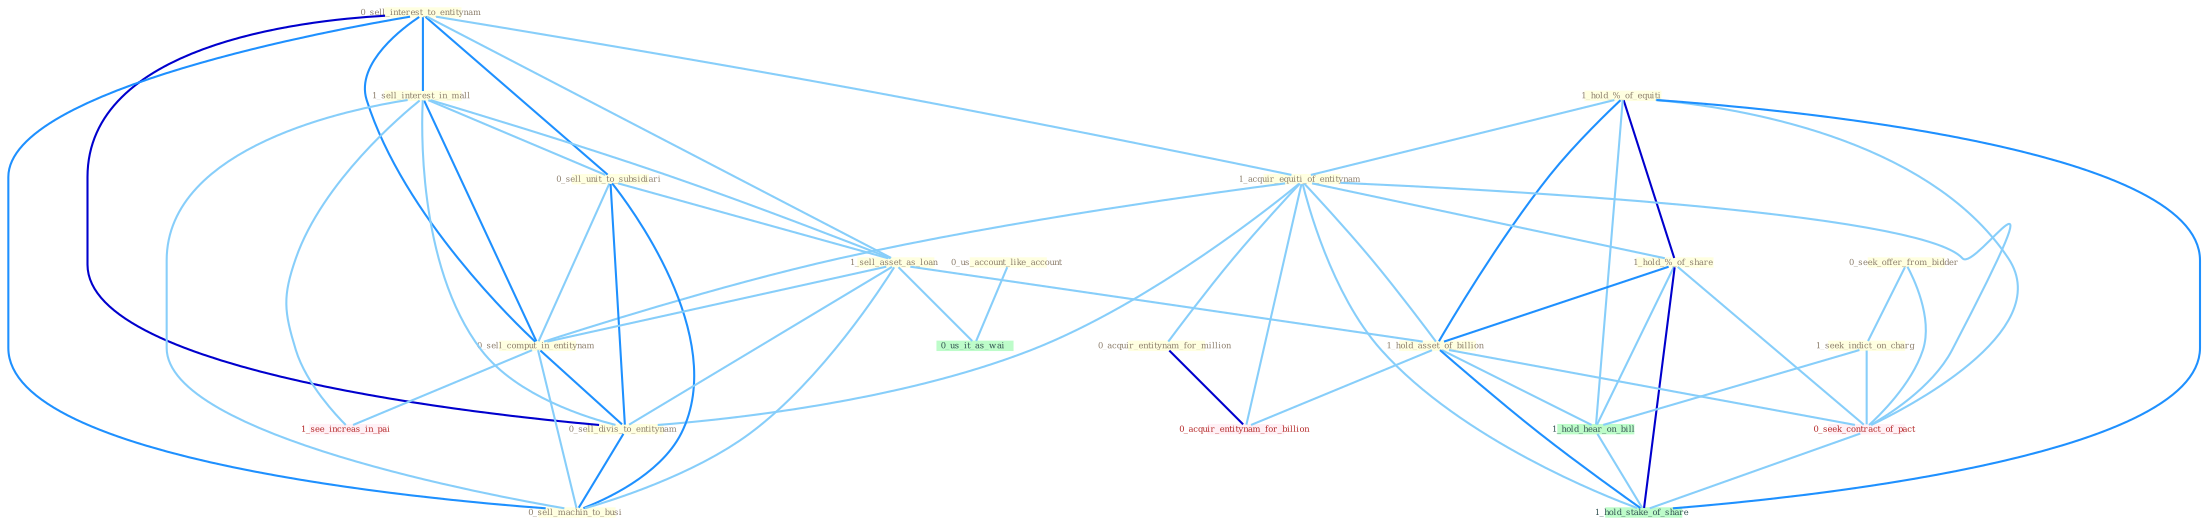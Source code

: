 Graph G{ 
    node
    [shape=polygon,style=filled,width=.5,height=.06,color="#BDFCC9",fixedsize=true,fontsize=4,
    fontcolor="#2f4f4f"];
    {node
    [color="#ffffe0", fontcolor="#8b7d6b"] "0_sell_interest_to_entitynam " "1_hold_%_of_equiti " "1_sell_interest_in_mall " "0_us_account_like_account " "1_acquir_equiti_of_entitynam " "0_sell_unit_to_subsidiari " "1_hold_%_of_share " "1_sell_asset_as_loan " "0_sell_comput_in_entitynam " "0_sell_divis_to_entitynam " "0_sell_machin_to_busi " "0_acquir_entitynam_for_million " "0_seek_offer_from_bidder " "1_hold_asset_of_billion " "1_seek_indict_on_charg "}
{node [color="#fff0f5", fontcolor="#b22222"] "0_seek_contract_of_pact " "0_acquir_entitynam_for_billion " "1_see_increas_in_pai "}
edge [color="#B0E2FF"];

	"0_sell_interest_to_entitynam " -- "1_sell_interest_in_mall " [w="2", color="#1e90ff" , len=0.8];
	"0_sell_interest_to_entitynam " -- "1_acquir_equiti_of_entitynam " [w="1", color="#87cefa" ];
	"0_sell_interest_to_entitynam " -- "0_sell_unit_to_subsidiari " [w="2", color="#1e90ff" , len=0.8];
	"0_sell_interest_to_entitynam " -- "1_sell_asset_as_loan " [w="1", color="#87cefa" ];
	"0_sell_interest_to_entitynam " -- "0_sell_comput_in_entitynam " [w="2", color="#1e90ff" , len=0.8];
	"0_sell_interest_to_entitynam " -- "0_sell_divis_to_entitynam " [w="3", color="#0000cd" , len=0.6];
	"0_sell_interest_to_entitynam " -- "0_sell_machin_to_busi " [w="2", color="#1e90ff" , len=0.8];
	"1_hold_%_of_equiti " -- "1_acquir_equiti_of_entitynam " [w="1", color="#87cefa" ];
	"1_hold_%_of_equiti " -- "1_hold_%_of_share " [w="3", color="#0000cd" , len=0.6];
	"1_hold_%_of_equiti " -- "1_hold_asset_of_billion " [w="2", color="#1e90ff" , len=0.8];
	"1_hold_%_of_equiti " -- "0_seek_contract_of_pact " [w="1", color="#87cefa" ];
	"1_hold_%_of_equiti " -- "1_hold_hear_on_bill " [w="1", color="#87cefa" ];
	"1_hold_%_of_equiti " -- "1_hold_stake_of_share " [w="2", color="#1e90ff" , len=0.8];
	"1_sell_interest_in_mall " -- "0_sell_unit_to_subsidiari " [w="1", color="#87cefa" ];
	"1_sell_interest_in_mall " -- "1_sell_asset_as_loan " [w="1", color="#87cefa" ];
	"1_sell_interest_in_mall " -- "0_sell_comput_in_entitynam " [w="2", color="#1e90ff" , len=0.8];
	"1_sell_interest_in_mall " -- "0_sell_divis_to_entitynam " [w="1", color="#87cefa" ];
	"1_sell_interest_in_mall " -- "0_sell_machin_to_busi " [w="1", color="#87cefa" ];
	"1_sell_interest_in_mall " -- "1_see_increas_in_pai " [w="1", color="#87cefa" ];
	"0_us_account_like_account " -- "0_us_it_as_wai " [w="1", color="#87cefa" ];
	"1_acquir_equiti_of_entitynam " -- "1_hold_%_of_share " [w="1", color="#87cefa" ];
	"1_acquir_equiti_of_entitynam " -- "0_sell_comput_in_entitynam " [w="1", color="#87cefa" ];
	"1_acquir_equiti_of_entitynam " -- "0_sell_divis_to_entitynam " [w="1", color="#87cefa" ];
	"1_acquir_equiti_of_entitynam " -- "0_acquir_entitynam_for_million " [w="1", color="#87cefa" ];
	"1_acquir_equiti_of_entitynam " -- "1_hold_asset_of_billion " [w="1", color="#87cefa" ];
	"1_acquir_equiti_of_entitynam " -- "0_seek_contract_of_pact " [w="1", color="#87cefa" ];
	"1_acquir_equiti_of_entitynam " -- "0_acquir_entitynam_for_billion " [w="1", color="#87cefa" ];
	"1_acquir_equiti_of_entitynam " -- "1_hold_stake_of_share " [w="1", color="#87cefa" ];
	"0_sell_unit_to_subsidiari " -- "1_sell_asset_as_loan " [w="1", color="#87cefa" ];
	"0_sell_unit_to_subsidiari " -- "0_sell_comput_in_entitynam " [w="1", color="#87cefa" ];
	"0_sell_unit_to_subsidiari " -- "0_sell_divis_to_entitynam " [w="2", color="#1e90ff" , len=0.8];
	"0_sell_unit_to_subsidiari " -- "0_sell_machin_to_busi " [w="2", color="#1e90ff" , len=0.8];
	"1_hold_%_of_share " -- "1_hold_asset_of_billion " [w="2", color="#1e90ff" , len=0.8];
	"1_hold_%_of_share " -- "0_seek_contract_of_pact " [w="1", color="#87cefa" ];
	"1_hold_%_of_share " -- "1_hold_hear_on_bill " [w="1", color="#87cefa" ];
	"1_hold_%_of_share " -- "1_hold_stake_of_share " [w="3", color="#0000cd" , len=0.6];
	"1_sell_asset_as_loan " -- "0_sell_comput_in_entitynam " [w="1", color="#87cefa" ];
	"1_sell_asset_as_loan " -- "0_sell_divis_to_entitynam " [w="1", color="#87cefa" ];
	"1_sell_asset_as_loan " -- "0_sell_machin_to_busi " [w="1", color="#87cefa" ];
	"1_sell_asset_as_loan " -- "1_hold_asset_of_billion " [w="1", color="#87cefa" ];
	"1_sell_asset_as_loan " -- "0_us_it_as_wai " [w="1", color="#87cefa" ];
	"0_sell_comput_in_entitynam " -- "0_sell_divis_to_entitynam " [w="2", color="#1e90ff" , len=0.8];
	"0_sell_comput_in_entitynam " -- "0_sell_machin_to_busi " [w="1", color="#87cefa" ];
	"0_sell_comput_in_entitynam " -- "1_see_increas_in_pai " [w="1", color="#87cefa" ];
	"0_sell_divis_to_entitynam " -- "0_sell_machin_to_busi " [w="2", color="#1e90ff" , len=0.8];
	"0_acquir_entitynam_for_million " -- "0_acquir_entitynam_for_billion " [w="3", color="#0000cd" , len=0.6];
	"0_seek_offer_from_bidder " -- "1_seek_indict_on_charg " [w="1", color="#87cefa" ];
	"0_seek_offer_from_bidder " -- "0_seek_contract_of_pact " [w="1", color="#87cefa" ];
	"1_hold_asset_of_billion " -- "0_seek_contract_of_pact " [w="1", color="#87cefa" ];
	"1_hold_asset_of_billion " -- "0_acquir_entitynam_for_billion " [w="1", color="#87cefa" ];
	"1_hold_asset_of_billion " -- "1_hold_hear_on_bill " [w="1", color="#87cefa" ];
	"1_hold_asset_of_billion " -- "1_hold_stake_of_share " [w="2", color="#1e90ff" , len=0.8];
	"1_seek_indict_on_charg " -- "0_seek_contract_of_pact " [w="1", color="#87cefa" ];
	"1_seek_indict_on_charg " -- "1_hold_hear_on_bill " [w="1", color="#87cefa" ];
	"0_seek_contract_of_pact " -- "1_hold_stake_of_share " [w="1", color="#87cefa" ];
	"1_hold_hear_on_bill " -- "1_hold_stake_of_share " [w="1", color="#87cefa" ];
}